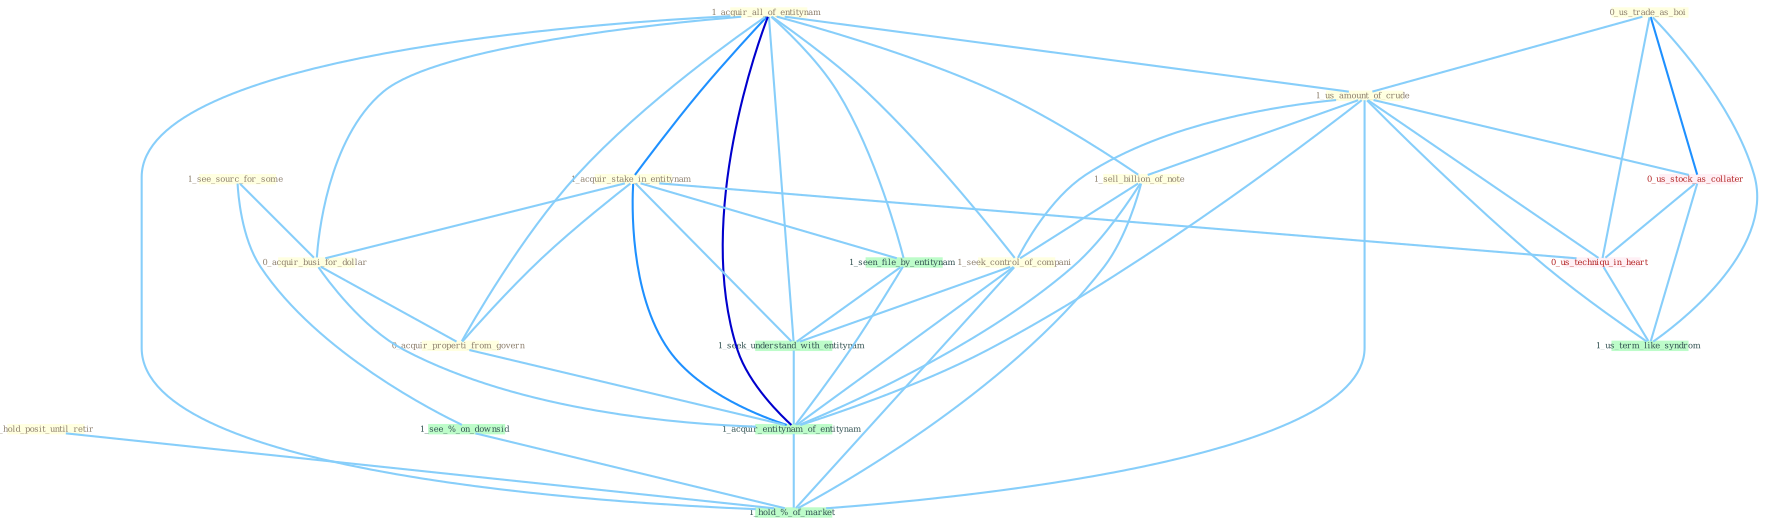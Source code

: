 Graph G{ 
    node
    [shape=polygon,style=filled,width=.5,height=.06,color="#BDFCC9",fixedsize=true,fontsize=4,
    fontcolor="#2f4f4f"];
    {node
    [color="#ffffe0", fontcolor="#8b7d6b"] "0_hold_posit_until_retir " "1_acquir_all_of_entitynam " "1_acquir_stake_in_entitynam " "0_us_trade_as_boi " "1_us_amount_of_crude " "1_sell_billion_of_note " "1_see_sourc_for_some " "1_seek_control_of_compani " "0_acquir_busi_for_dollar " "0_acquir_properti_from_govern "}
{node [color="#fff0f5", fontcolor="#b22222"] "0_us_stock_as_collater " "0_us_techniqu_in_heart "}
edge [color="#B0E2FF"];

	"0_hold_posit_until_retir " -- "1_hold_%_of_market " [w="1", color="#87cefa" ];
	"1_acquir_all_of_entitynam " -- "1_acquir_stake_in_entitynam " [w="2", color="#1e90ff" , len=0.8];
	"1_acquir_all_of_entitynam " -- "1_us_amount_of_crude " [w="1", color="#87cefa" ];
	"1_acquir_all_of_entitynam " -- "1_sell_billion_of_note " [w="1", color="#87cefa" ];
	"1_acquir_all_of_entitynam " -- "1_seek_control_of_compani " [w="1", color="#87cefa" ];
	"1_acquir_all_of_entitynam " -- "0_acquir_busi_for_dollar " [w="1", color="#87cefa" ];
	"1_acquir_all_of_entitynam " -- "0_acquir_properti_from_govern " [w="1", color="#87cefa" ];
	"1_acquir_all_of_entitynam " -- "1_seen_file_by_entitynam " [w="1", color="#87cefa" ];
	"1_acquir_all_of_entitynam " -- "1_seek_understand_with_entitynam " [w="1", color="#87cefa" ];
	"1_acquir_all_of_entitynam " -- "1_acquir_entitynam_of_entitynam " [w="3", color="#0000cd" , len=0.6];
	"1_acquir_all_of_entitynam " -- "1_hold_%_of_market " [w="1", color="#87cefa" ];
	"1_acquir_stake_in_entitynam " -- "0_acquir_busi_for_dollar " [w="1", color="#87cefa" ];
	"1_acquir_stake_in_entitynam " -- "0_acquir_properti_from_govern " [w="1", color="#87cefa" ];
	"1_acquir_stake_in_entitynam " -- "1_seen_file_by_entitynam " [w="1", color="#87cefa" ];
	"1_acquir_stake_in_entitynam " -- "1_seek_understand_with_entitynam " [w="1", color="#87cefa" ];
	"1_acquir_stake_in_entitynam " -- "1_acquir_entitynam_of_entitynam " [w="2", color="#1e90ff" , len=0.8];
	"1_acquir_stake_in_entitynam " -- "0_us_techniqu_in_heart " [w="1", color="#87cefa" ];
	"0_us_trade_as_boi " -- "1_us_amount_of_crude " [w="1", color="#87cefa" ];
	"0_us_trade_as_boi " -- "0_us_stock_as_collater " [w="2", color="#1e90ff" , len=0.8];
	"0_us_trade_as_boi " -- "0_us_techniqu_in_heart " [w="1", color="#87cefa" ];
	"0_us_trade_as_boi " -- "1_us_term_like_syndrom " [w="1", color="#87cefa" ];
	"1_us_amount_of_crude " -- "1_sell_billion_of_note " [w="1", color="#87cefa" ];
	"1_us_amount_of_crude " -- "1_seek_control_of_compani " [w="1", color="#87cefa" ];
	"1_us_amount_of_crude " -- "0_us_stock_as_collater " [w="1", color="#87cefa" ];
	"1_us_amount_of_crude " -- "1_acquir_entitynam_of_entitynam " [w="1", color="#87cefa" ];
	"1_us_amount_of_crude " -- "0_us_techniqu_in_heart " [w="1", color="#87cefa" ];
	"1_us_amount_of_crude " -- "1_us_term_like_syndrom " [w="1", color="#87cefa" ];
	"1_us_amount_of_crude " -- "1_hold_%_of_market " [w="1", color="#87cefa" ];
	"1_sell_billion_of_note " -- "1_seek_control_of_compani " [w="1", color="#87cefa" ];
	"1_sell_billion_of_note " -- "1_acquir_entitynam_of_entitynam " [w="1", color="#87cefa" ];
	"1_sell_billion_of_note " -- "1_hold_%_of_market " [w="1", color="#87cefa" ];
	"1_see_sourc_for_some " -- "0_acquir_busi_for_dollar " [w="1", color="#87cefa" ];
	"1_see_sourc_for_some " -- "1_see_%_on_downsid " [w="1", color="#87cefa" ];
	"1_seek_control_of_compani " -- "1_seek_understand_with_entitynam " [w="1", color="#87cefa" ];
	"1_seek_control_of_compani " -- "1_acquir_entitynam_of_entitynam " [w="1", color="#87cefa" ];
	"1_seek_control_of_compani " -- "1_hold_%_of_market " [w="1", color="#87cefa" ];
	"0_acquir_busi_for_dollar " -- "0_acquir_properti_from_govern " [w="1", color="#87cefa" ];
	"0_acquir_busi_for_dollar " -- "1_acquir_entitynam_of_entitynam " [w="1", color="#87cefa" ];
	"0_acquir_properti_from_govern " -- "1_acquir_entitynam_of_entitynam " [w="1", color="#87cefa" ];
	"1_seen_file_by_entitynam " -- "1_seek_understand_with_entitynam " [w="1", color="#87cefa" ];
	"1_seen_file_by_entitynam " -- "1_acquir_entitynam_of_entitynam " [w="1", color="#87cefa" ];
	"0_us_stock_as_collater " -- "0_us_techniqu_in_heart " [w="1", color="#87cefa" ];
	"0_us_stock_as_collater " -- "1_us_term_like_syndrom " [w="1", color="#87cefa" ];
	"1_seek_understand_with_entitynam " -- "1_acquir_entitynam_of_entitynam " [w="1", color="#87cefa" ];
	"1_acquir_entitynam_of_entitynam " -- "1_hold_%_of_market " [w="1", color="#87cefa" ];
	"0_us_techniqu_in_heart " -- "1_us_term_like_syndrom " [w="1", color="#87cefa" ];
	"1_see_%_on_downsid " -- "1_hold_%_of_market " [w="1", color="#87cefa" ];
}